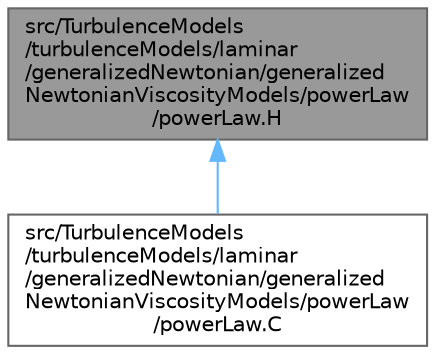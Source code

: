digraph "src/TurbulenceModels/turbulenceModels/laminar/generalizedNewtonian/generalizedNewtonianViscosityModels/powerLaw/powerLaw.H"
{
 // LATEX_PDF_SIZE
  bgcolor="transparent";
  edge [fontname=Helvetica,fontsize=10,labelfontname=Helvetica,labelfontsize=10];
  node [fontname=Helvetica,fontsize=10,shape=box,height=0.2,width=0.4];
  Node1 [id="Node000001",label="src/TurbulenceModels\l/turbulenceModels/laminar\l/generalizedNewtonian/generalized\lNewtonianViscosityModels/powerLaw\l/powerLaw.H",height=0.2,width=0.4,color="gray40", fillcolor="grey60", style="filled", fontcolor="black",tooltip=" "];
  Node1 -> Node2 [id="edge1_Node000001_Node000002",dir="back",color="steelblue1",style="solid",tooltip=" "];
  Node2 [id="Node000002",label="src/TurbulenceModels\l/turbulenceModels/laminar\l/generalizedNewtonian/generalized\lNewtonianViscosityModels/powerLaw\l/powerLaw.C",height=0.2,width=0.4,color="grey40", fillcolor="white", style="filled",URL="$TurbulenceModels_2turbulenceModels_2laminar_2generalizedNewtonian_2generalizedNewtonianViscosityModels_2powerLaw_2powerLaw_8C.html",tooltip=" "];
}
